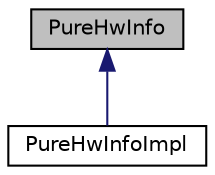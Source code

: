 digraph "PureHwInfo"
{
 // LATEX_PDF_SIZE
  edge [fontname="Helvetica",fontsize="10",labelfontname="Helvetica",labelfontsize="10"];
  node [fontname="Helvetica",fontsize="10",shape=record];
  Node1 [label="PureHwInfo",height=0.2,width=0.4,color="black", fillcolor="grey75", style="filled", fontcolor="black",tooltip="Pure hardware information class."];
  Node1 -> Node2 [dir="back",color="midnightblue",fontsize="10",style="solid",fontname="Helvetica"];
  Node2 [label="PureHwInfoImpl",height=0.2,width=0.4,color="black", fillcolor="white", style="filled",URL="$class_pure_hw_info_impl.html",tooltip=" "];
}
